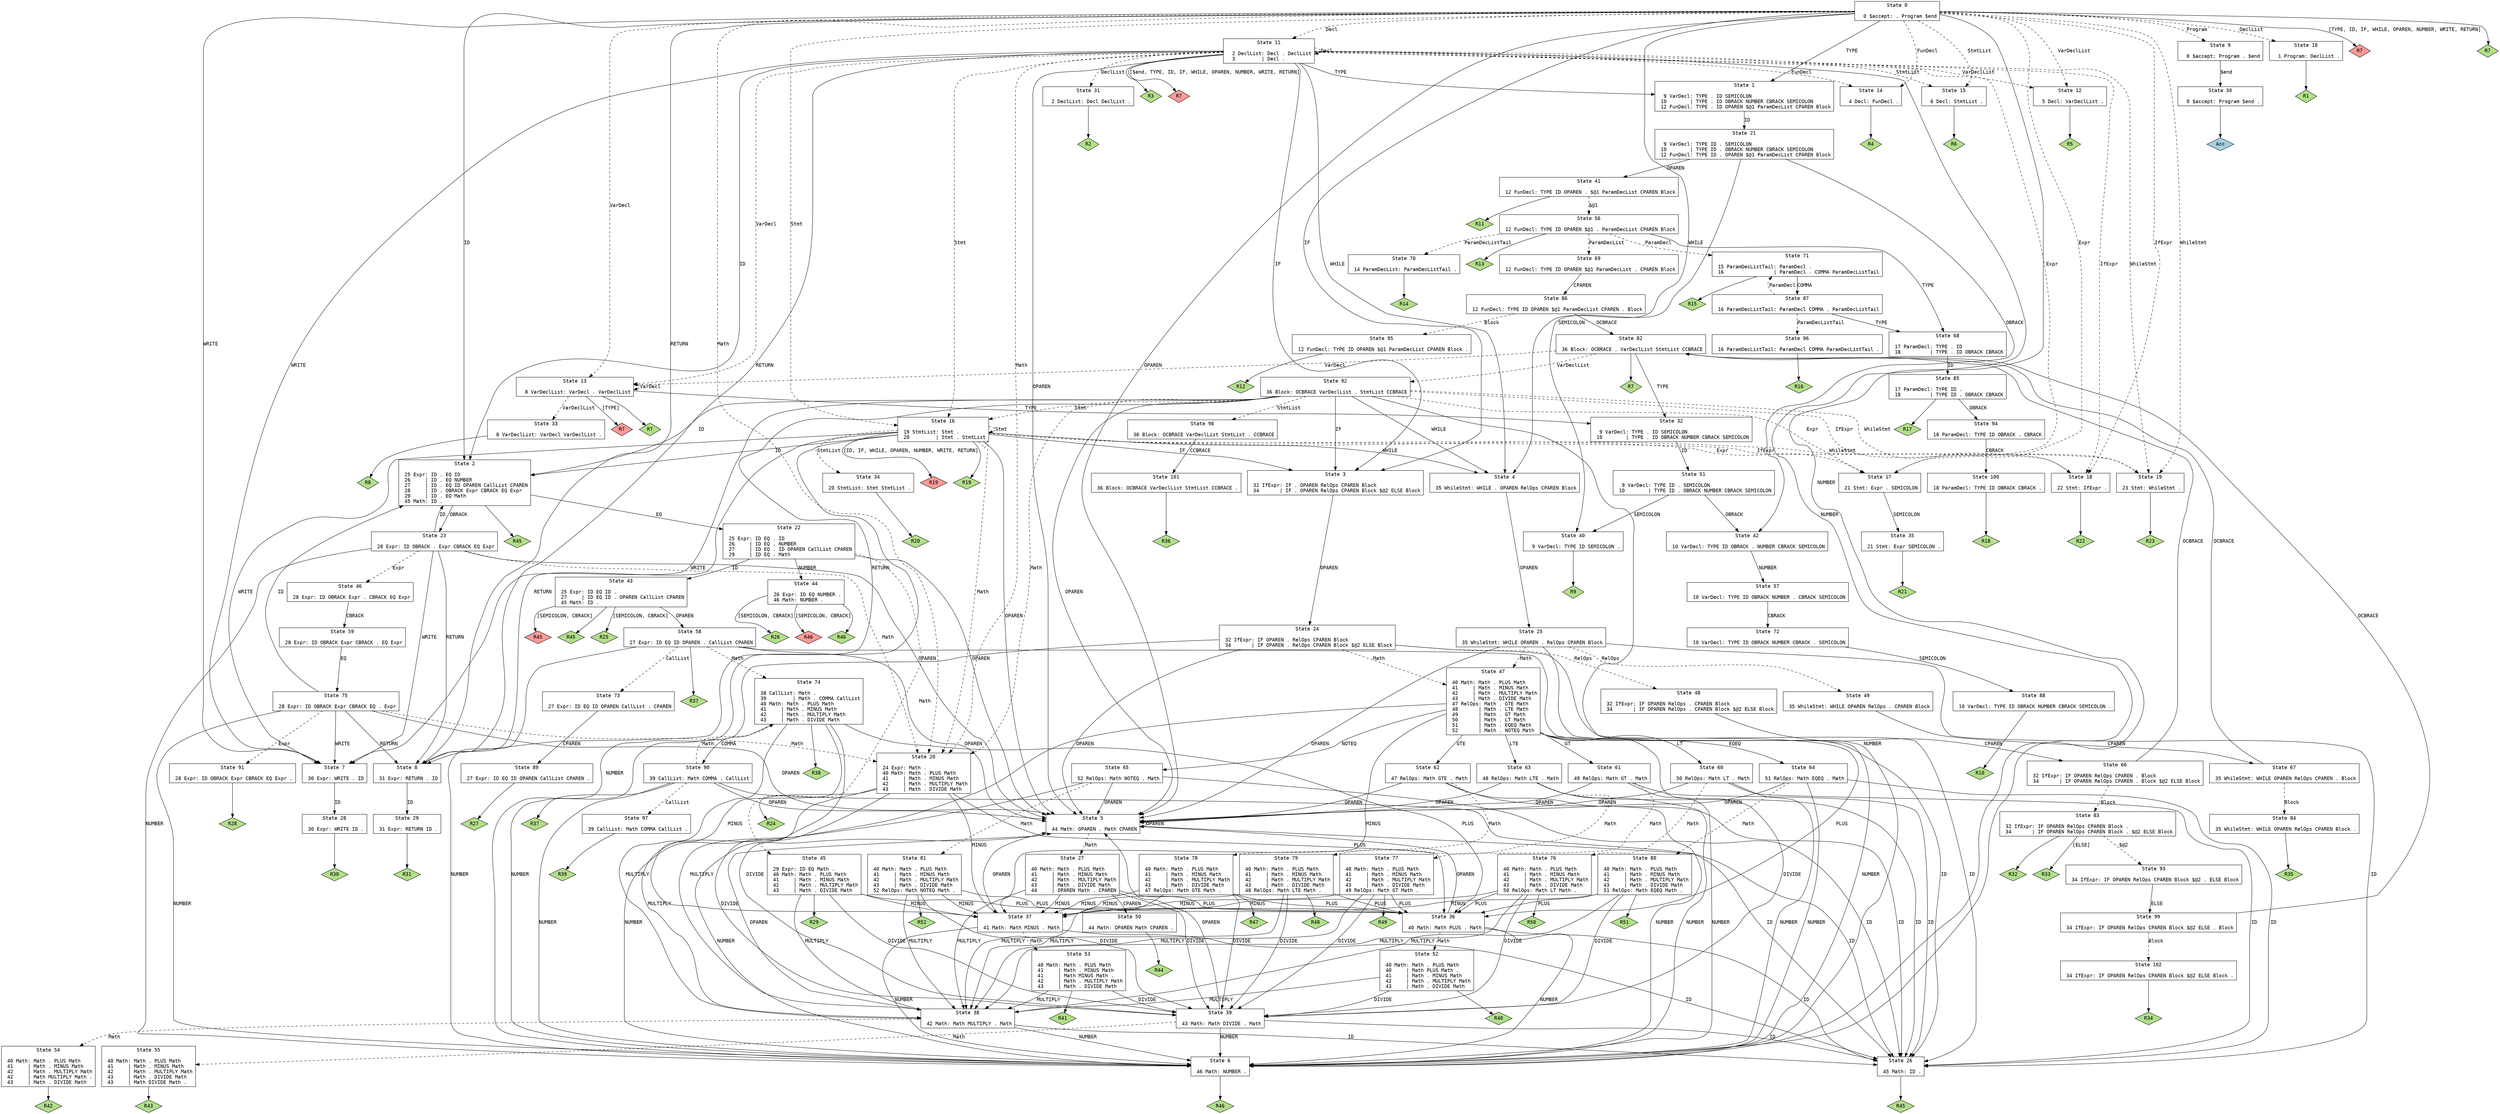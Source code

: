 // Generated by GNU Bison 3.5.1.
// Report bugs to <bug-bison@gnu.org>.
// Home page: <https://www.gnu.org/software/bison/>.

digraph "parser.y"
{
  node [fontname = courier, shape = box, colorscheme = paired6]
  edge [fontname = courier]

  0 [label="State 0\n\l  0 $accept: . Program $end\l"]
  0 -> 1 [style=solid label="TYPE"]
  0 -> 2 [style=solid label="ID"]
  0 -> 3 [style=solid label="IF"]
  0 -> 4 [style=solid label="WHILE"]
  0 -> 5 [style=solid label="OPAREN"]
  0 -> 6 [style=solid label="NUMBER"]
  0 -> 7 [style=solid label="WRITE"]
  0 -> 8 [style=solid label="RETURN"]
  0 -> 9 [style=dashed label="Program"]
  0 -> 10 [style=dashed label="DeclList"]
  0 -> 11 [style=dashed label="Decl"]
  0 -> 12 [style=dashed label="VarDeclList"]
  0 -> 13 [style=dashed label="VarDecl"]
  0 -> 14 [style=dashed label="FunDecl"]
  0 -> 15 [style=dashed label="StmtList"]
  0 -> 16 [style=dashed label="Stmt"]
  0 -> 17 [style=dashed label="Expr"]
  0 -> 18 [style=dashed label="IfExpr"]
  0 -> 19 [style=dashed label="WhileStmt"]
  0 -> 20 [style=dashed label="Math"]
  0 -> "0R7d" [label="[TYPE, ID, IF, WHILE, OPAREN, NUMBER, WRITE, RETURN]", style=solid]
 "0R7d" [label="R7", fillcolor=5, shape=diamond, style=filled]
  0 -> "0R7" [style=solid]
 "0R7" [label="R7", fillcolor=3, shape=diamond, style=filled]
  1 [label="State 1\n\l  9 VarDecl: TYPE . ID SEMICOLON\l 10        | TYPE . ID OBRACK NUMBER CBRACK SEMICOLON\l 12 FunDecl: TYPE . ID OPAREN $@1 ParamDecList CPAREN Block\l"]
  1 -> 21 [style=solid label="ID"]
  2 [label="State 2\n\l 25 Expr: ID . EQ ID\l 26     | ID . EQ NUMBER\l 27     | ID . EQ ID OPAREN CallList CPAREN\l 28     | ID . OBRACK Expr CBRACK EQ Expr\l 29     | ID . EQ Math\l 45 Math: ID .\l"]
  2 -> 22 [style=solid label="EQ"]
  2 -> 23 [style=solid label="OBRACK"]
  2 -> "2R45" [style=solid]
 "2R45" [label="R45", fillcolor=3, shape=diamond, style=filled]
  3 [label="State 3\n\l 32 IfExpr: IF . OPAREN RelOps CPAREN Block\l 34       | IF . OPAREN RelOps CPAREN Block $@2 ELSE Block\l"]
  3 -> 24 [style=solid label="OPAREN"]
  4 [label="State 4\n\l 35 WhileStmt: WHILE . OPAREN RelOps CPAREN Block\l"]
  4 -> 25 [style=solid label="OPAREN"]
  5 [label="State 5\n\l 44 Math: OPAREN . Math CPAREN\l"]
  5 -> 26 [style=solid label="ID"]
  5 -> 5 [style=solid label="OPAREN"]
  5 -> 6 [style=solid label="NUMBER"]
  5 -> 27 [style=dashed label="Math"]
  6 [label="State 6\n\l 46 Math: NUMBER .\l"]
  6 -> "6R46" [style=solid]
 "6R46" [label="R46", fillcolor=3, shape=diamond, style=filled]
  7 [label="State 7\n\l 30 Expr: WRITE . ID\l"]
  7 -> 28 [style=solid label="ID"]
  8 [label="State 8\n\l 31 Expr: RETURN . ID\l"]
  8 -> 29 [style=solid label="ID"]
  9 [label="State 9\n\l  0 $accept: Program . $end\l"]
  9 -> 30 [style=solid label="$end"]
  10 [label="State 10\n\l  1 Program: DeclList .\l"]
  10 -> "10R1" [style=solid]
 "10R1" [label="R1", fillcolor=3, shape=diamond, style=filled]
  11 [label="State 11\n\l  2 DeclList: Decl . DeclList\l  3         | Decl .\l"]
  11 -> 1 [style=solid label="TYPE"]
  11 -> 2 [style=solid label="ID"]
  11 -> 3 [style=solid label="IF"]
  11 -> 4 [style=solid label="WHILE"]
  11 -> 5 [style=solid label="OPAREN"]
  11 -> 6 [style=solid label="NUMBER"]
  11 -> 7 [style=solid label="WRITE"]
  11 -> 8 [style=solid label="RETURN"]
  11 -> 31 [style=dashed label="DeclList"]
  11 -> 11 [style=dashed label="Decl"]
  11 -> 12 [style=dashed label="VarDeclList"]
  11 -> 13 [style=dashed label="VarDecl"]
  11 -> 14 [style=dashed label="FunDecl"]
  11 -> 15 [style=dashed label="StmtList"]
  11 -> 16 [style=dashed label="Stmt"]
  11 -> 17 [style=dashed label="Expr"]
  11 -> 18 [style=dashed label="IfExpr"]
  11 -> 19 [style=dashed label="WhileStmt"]
  11 -> 20 [style=dashed label="Math"]
  11 -> "11R3" [style=solid]
 "11R3" [label="R3", fillcolor=3, shape=diamond, style=filled]
  11 -> "11R7d" [label="[$end, TYPE, ID, IF, WHILE, OPAREN, NUMBER, WRITE, RETURN]", style=solid]
 "11R7d" [label="R7", fillcolor=5, shape=diamond, style=filled]
  12 [label="State 12\n\l  5 Decl: VarDeclList .\l"]
  12 -> "12R5" [style=solid]
 "12R5" [label="R5", fillcolor=3, shape=diamond, style=filled]
  13 [label="State 13\n\l  8 VarDeclList: VarDecl . VarDeclList\l"]
  13 -> 32 [style=solid label="TYPE"]
  13 -> 33 [style=dashed label="VarDeclList"]
  13 -> 13 [style=dashed label="VarDecl"]
  13 -> "13R7d" [label="[TYPE]", style=solid]
 "13R7d" [label="R7", fillcolor=5, shape=diamond, style=filled]
  13 -> "13R7" [style=solid]
 "13R7" [label="R7", fillcolor=3, shape=diamond, style=filled]
  14 [label="State 14\n\l  4 Decl: FunDecl .\l"]
  14 -> "14R4" [style=solid]
 "14R4" [label="R4", fillcolor=3, shape=diamond, style=filled]
  15 [label="State 15\n\l  6 Decl: StmtList .\l"]
  15 -> "15R6" [style=solid]
 "15R6" [label="R6", fillcolor=3, shape=diamond, style=filled]
  16 [label="State 16\n\l 19 StmtList: Stmt .\l 20         | Stmt . StmtList\l"]
  16 -> 2 [style=solid label="ID"]
  16 -> 3 [style=solid label="IF"]
  16 -> 4 [style=solid label="WHILE"]
  16 -> 5 [style=solid label="OPAREN"]
  16 -> 6 [style=solid label="NUMBER"]
  16 -> 7 [style=solid label="WRITE"]
  16 -> 8 [style=solid label="RETURN"]
  16 -> 34 [style=dashed label="StmtList"]
  16 -> 16 [style=dashed label="Stmt"]
  16 -> 17 [style=dashed label="Expr"]
  16 -> 18 [style=dashed label="IfExpr"]
  16 -> 19 [style=dashed label="WhileStmt"]
  16 -> 20 [style=dashed label="Math"]
  16 -> "16R19d" [label="[ID, IF, WHILE, OPAREN, NUMBER, WRITE, RETURN]", style=solid]
 "16R19d" [label="R19", fillcolor=5, shape=diamond, style=filled]
  16 -> "16R19" [style=solid]
 "16R19" [label="R19", fillcolor=3, shape=diamond, style=filled]
  17 [label="State 17\n\l 21 Stmt: Expr . SEMICOLON\l"]
  17 -> 35 [style=solid label="SEMICOLON"]
  18 [label="State 18\n\l 22 Stmt: IfExpr .\l"]
  18 -> "18R22" [style=solid]
 "18R22" [label="R22", fillcolor=3, shape=diamond, style=filled]
  19 [label="State 19\n\l 23 Stmt: WhileStmt .\l"]
  19 -> "19R23" [style=solid]
 "19R23" [label="R23", fillcolor=3, shape=diamond, style=filled]
  20 [label="State 20\n\l 24 Expr: Math .\l 40 Math: Math . PLUS Math\l 41     | Math . MINUS Math\l 42     | Math . MULTIPLY Math\l 43     | Math . DIVIDE Math\l"]
  20 -> 36 [style=solid label="PLUS"]
  20 -> 37 [style=solid label="MINUS"]
  20 -> 38 [style=solid label="MULTIPLY"]
  20 -> 39 [style=solid label="DIVIDE"]
  20 -> "20R24" [style=solid]
 "20R24" [label="R24", fillcolor=3, shape=diamond, style=filled]
  21 [label="State 21\n\l  9 VarDecl: TYPE ID . SEMICOLON\l 10        | TYPE ID . OBRACK NUMBER CBRACK SEMICOLON\l 12 FunDecl: TYPE ID . OPAREN $@1 ParamDecList CPAREN Block\l"]
  21 -> 40 [style=solid label="SEMICOLON"]
  21 -> 41 [style=solid label="OPAREN"]
  21 -> 42 [style=solid label="OBRACK"]
  22 [label="State 22\n\l 25 Expr: ID EQ . ID\l 26     | ID EQ . NUMBER\l 27     | ID EQ . ID OPAREN CallList CPAREN\l 29     | ID EQ . Math\l"]
  22 -> 43 [style=solid label="ID"]
  22 -> 5 [style=solid label="OPAREN"]
  22 -> 44 [style=solid label="NUMBER"]
  22 -> 45 [style=dashed label="Math"]
  23 [label="State 23\n\l 28 Expr: ID OBRACK . Expr CBRACK EQ Expr\l"]
  23 -> 2 [style=solid label="ID"]
  23 -> 5 [style=solid label="OPAREN"]
  23 -> 6 [style=solid label="NUMBER"]
  23 -> 7 [style=solid label="WRITE"]
  23 -> 8 [style=solid label="RETURN"]
  23 -> 46 [style=dashed label="Expr"]
  23 -> 20 [style=dashed label="Math"]
  24 [label="State 24\n\l 32 IfExpr: IF OPAREN . RelOps CPAREN Block\l 34       | IF OPAREN . RelOps CPAREN Block $@2 ELSE Block\l"]
  24 -> 26 [style=solid label="ID"]
  24 -> 5 [style=solid label="OPAREN"]
  24 -> 6 [style=solid label="NUMBER"]
  24 -> 47 [style=dashed label="Math"]
  24 -> 48 [style=dashed label="RelOps"]
  25 [label="State 25\n\l 35 WhileStmt: WHILE OPAREN . RelOps CPAREN Block\l"]
  25 -> 26 [style=solid label="ID"]
  25 -> 5 [style=solid label="OPAREN"]
  25 -> 6 [style=solid label="NUMBER"]
  25 -> 47 [style=dashed label="Math"]
  25 -> 49 [style=dashed label="RelOps"]
  26 [label="State 26\n\l 45 Math: ID .\l"]
  26 -> "26R45" [style=solid]
 "26R45" [label="R45", fillcolor=3, shape=diamond, style=filled]
  27 [label="State 27\n\l 40 Math: Math . PLUS Math\l 41     | Math . MINUS Math\l 42     | Math . MULTIPLY Math\l 43     | Math . DIVIDE Math\l 44     | OPAREN Math . CPAREN\l"]
  27 -> 50 [style=solid label="CPAREN"]
  27 -> 36 [style=solid label="PLUS"]
  27 -> 37 [style=solid label="MINUS"]
  27 -> 38 [style=solid label="MULTIPLY"]
  27 -> 39 [style=solid label="DIVIDE"]
  28 [label="State 28\n\l 30 Expr: WRITE ID .\l"]
  28 -> "28R30" [style=solid]
 "28R30" [label="R30", fillcolor=3, shape=diamond, style=filled]
  29 [label="State 29\n\l 31 Expr: RETURN ID .\l"]
  29 -> "29R31" [style=solid]
 "29R31" [label="R31", fillcolor=3, shape=diamond, style=filled]
  30 [label="State 30\n\l  0 $accept: Program $end .\l"]
  30 -> "30R0" [style=solid]
 "30R0" [label="Acc", fillcolor=1, shape=diamond, style=filled]
  31 [label="State 31\n\l  2 DeclList: Decl DeclList .\l"]
  31 -> "31R2" [style=solid]
 "31R2" [label="R2", fillcolor=3, shape=diamond, style=filled]
  32 [label="State 32\n\l  9 VarDecl: TYPE . ID SEMICOLON\l 10        | TYPE . ID OBRACK NUMBER CBRACK SEMICOLON\l"]
  32 -> 51 [style=solid label="ID"]
  33 [label="State 33\n\l  8 VarDeclList: VarDecl VarDeclList .\l"]
  33 -> "33R8" [style=solid]
 "33R8" [label="R8", fillcolor=3, shape=diamond, style=filled]
  34 [label="State 34\n\l 20 StmtList: Stmt StmtList .\l"]
  34 -> "34R20" [style=solid]
 "34R20" [label="R20", fillcolor=3, shape=diamond, style=filled]
  35 [label="State 35\n\l 21 Stmt: Expr SEMICOLON .\l"]
  35 -> "35R21" [style=solid]
 "35R21" [label="R21", fillcolor=3, shape=diamond, style=filled]
  36 [label="State 36\n\l 40 Math: Math PLUS . Math\l"]
  36 -> 26 [style=solid label="ID"]
  36 -> 5 [style=solid label="OPAREN"]
  36 -> 6 [style=solid label="NUMBER"]
  36 -> 52 [style=dashed label="Math"]
  37 [label="State 37\n\l 41 Math: Math MINUS . Math\l"]
  37 -> 26 [style=solid label="ID"]
  37 -> 5 [style=solid label="OPAREN"]
  37 -> 6 [style=solid label="NUMBER"]
  37 -> 53 [style=dashed label="Math"]
  38 [label="State 38\n\l 42 Math: Math MULTIPLY . Math\l"]
  38 -> 26 [style=solid label="ID"]
  38 -> 5 [style=solid label="OPAREN"]
  38 -> 6 [style=solid label="NUMBER"]
  38 -> 54 [style=dashed label="Math"]
  39 [label="State 39\n\l 43 Math: Math DIVIDE . Math\l"]
  39 -> 26 [style=solid label="ID"]
  39 -> 5 [style=solid label="OPAREN"]
  39 -> 6 [style=solid label="NUMBER"]
  39 -> 55 [style=dashed label="Math"]
  40 [label="State 40\n\l  9 VarDecl: TYPE ID SEMICOLON .\l"]
  40 -> "40R9" [style=solid]
 "40R9" [label="R9", fillcolor=3, shape=diamond, style=filled]
  41 [label="State 41\n\l 12 FunDecl: TYPE ID OPAREN . $@1 ParamDecList CPAREN Block\l"]
  41 -> 56 [style=dashed label="$@1"]
  41 -> "41R11" [style=solid]
 "41R11" [label="R11", fillcolor=3, shape=diamond, style=filled]
  42 [label="State 42\n\l 10 VarDecl: TYPE ID OBRACK . NUMBER CBRACK SEMICOLON\l"]
  42 -> 57 [style=solid label="NUMBER"]
  43 [label="State 43\n\l 25 Expr: ID EQ ID .\l 27     | ID EQ ID . OPAREN CallList CPAREN\l 45 Math: ID .\l"]
  43 -> 58 [style=solid label="OPAREN"]
  43 -> "43R25" [label="[SEMICOLON, CBRACK]", style=solid]
 "43R25" [label="R25", fillcolor=3, shape=diamond, style=filled]
  43 -> "43R45d" [label="[SEMICOLON, CBRACK]", style=solid]
 "43R45d" [label="R45", fillcolor=5, shape=diamond, style=filled]
  43 -> "43R45" [style=solid]
 "43R45" [label="R45", fillcolor=3, shape=diamond, style=filled]
  44 [label="State 44\n\l 26 Expr: ID EQ NUMBER .\l 46 Math: NUMBER .\l"]
  44 -> "44R26" [label="[SEMICOLON, CBRACK]", style=solid]
 "44R26" [label="R26", fillcolor=3, shape=diamond, style=filled]
  44 -> "44R46d" [label="[SEMICOLON, CBRACK]", style=solid]
 "44R46d" [label="R46", fillcolor=5, shape=diamond, style=filled]
  44 -> "44R46" [style=solid]
 "44R46" [label="R46", fillcolor=3, shape=diamond, style=filled]
  45 [label="State 45\n\l 29 Expr: ID EQ Math .\l 40 Math: Math . PLUS Math\l 41     | Math . MINUS Math\l 42     | Math . MULTIPLY Math\l 43     | Math . DIVIDE Math\l"]
  45 -> 36 [style=solid label="PLUS"]
  45 -> 37 [style=solid label="MINUS"]
  45 -> 38 [style=solid label="MULTIPLY"]
  45 -> 39 [style=solid label="DIVIDE"]
  45 -> "45R29" [style=solid]
 "45R29" [label="R29", fillcolor=3, shape=diamond, style=filled]
  46 [label="State 46\n\l 28 Expr: ID OBRACK Expr . CBRACK EQ Expr\l"]
  46 -> 59 [style=solid label="CBRACK"]
  47 [label="State 47\n\l 40 Math: Math . PLUS Math\l 41     | Math . MINUS Math\l 42     | Math . MULTIPLY Math\l 43     | Math . DIVIDE Math\l 47 RelOps: Math . GTE Math\l 48       | Math . LTE Math\l 49       | Math . GT Math\l 50       | Math . LT Math\l 51       | Math . EQEQ Math\l 52       | Math . NOTEQ Math\l"]
  47 -> 36 [style=solid label="PLUS"]
  47 -> 37 [style=solid label="MINUS"]
  47 -> 38 [style=solid label="MULTIPLY"]
  47 -> 39 [style=solid label="DIVIDE"]
  47 -> 60 [style=solid label="LT"]
  47 -> 61 [style=solid label="GT"]
  47 -> 62 [style=solid label="GTE"]
  47 -> 63 [style=solid label="LTE"]
  47 -> 64 [style=solid label="EQEQ"]
  47 -> 65 [style=solid label="NOTEQ"]
  48 [label="State 48\n\l 32 IfExpr: IF OPAREN RelOps . CPAREN Block\l 34       | IF OPAREN RelOps . CPAREN Block $@2 ELSE Block\l"]
  48 -> 66 [style=solid label="CPAREN"]
  49 [label="State 49\n\l 35 WhileStmt: WHILE OPAREN RelOps . CPAREN Block\l"]
  49 -> 67 [style=solid label="CPAREN"]
  50 [label="State 50\n\l 44 Math: OPAREN Math CPAREN .\l"]
  50 -> "50R44" [style=solid]
 "50R44" [label="R44", fillcolor=3, shape=diamond, style=filled]
  51 [label="State 51\n\l  9 VarDecl: TYPE ID . SEMICOLON\l 10        | TYPE ID . OBRACK NUMBER CBRACK SEMICOLON\l"]
  51 -> 40 [style=solid label="SEMICOLON"]
  51 -> 42 [style=solid label="OBRACK"]
  52 [label="State 52\n\l 40 Math: Math . PLUS Math\l 40     | Math PLUS Math .\l 41     | Math . MINUS Math\l 42     | Math . MULTIPLY Math\l 43     | Math . DIVIDE Math\l"]
  52 -> 38 [style=solid label="MULTIPLY"]
  52 -> 39 [style=solid label="DIVIDE"]
  52 -> "52R40" [style=solid]
 "52R40" [label="R40", fillcolor=3, shape=diamond, style=filled]
  53 [label="State 53\n\l 40 Math: Math . PLUS Math\l 41     | Math . MINUS Math\l 41     | Math MINUS Math .\l 42     | Math . MULTIPLY Math\l 43     | Math . DIVIDE Math\l"]
  53 -> 38 [style=solid label="MULTIPLY"]
  53 -> 39 [style=solid label="DIVIDE"]
  53 -> "53R41" [style=solid]
 "53R41" [label="R41", fillcolor=3, shape=diamond, style=filled]
  54 [label="State 54\n\l 40 Math: Math . PLUS Math\l 41     | Math . MINUS Math\l 42     | Math . MULTIPLY Math\l 42     | Math MULTIPLY Math .\l 43     | Math . DIVIDE Math\l"]
  54 -> "54R42" [style=solid]
 "54R42" [label="R42", fillcolor=3, shape=diamond, style=filled]
  55 [label="State 55\n\l 40 Math: Math . PLUS Math\l 41     | Math . MINUS Math\l 42     | Math . MULTIPLY Math\l 43     | Math . DIVIDE Math\l 43     | Math DIVIDE Math .\l"]
  55 -> "55R43" [style=solid]
 "55R43" [label="R43", fillcolor=3, shape=diamond, style=filled]
  56 [label="State 56\n\l 12 FunDecl: TYPE ID OPAREN $@1 . ParamDecList CPAREN Block\l"]
  56 -> 68 [style=solid label="TYPE"]
  56 -> 69 [style=dashed label="ParamDecList"]
  56 -> 70 [style=dashed label="ParamDecListTail"]
  56 -> 71 [style=dashed label="ParamDecl"]
  56 -> "56R13" [style=solid]
 "56R13" [label="R13", fillcolor=3, shape=diamond, style=filled]
  57 [label="State 57\n\l 10 VarDecl: TYPE ID OBRACK NUMBER . CBRACK SEMICOLON\l"]
  57 -> 72 [style=solid label="CBRACK"]
  58 [label="State 58\n\l 27 Expr: ID EQ ID OPAREN . CallList CPAREN\l"]
  58 -> 26 [style=solid label="ID"]
  58 -> 5 [style=solid label="OPAREN"]
  58 -> 6 [style=solid label="NUMBER"]
  58 -> 73 [style=dashed label="CallList"]
  58 -> 74 [style=dashed label="Math"]
  58 -> "58R37" [style=solid]
 "58R37" [label="R37", fillcolor=3, shape=diamond, style=filled]
  59 [label="State 59\n\l 28 Expr: ID OBRACK Expr CBRACK . EQ Expr\l"]
  59 -> 75 [style=solid label="EQ"]
  60 [label="State 60\n\l 50 RelOps: Math LT . Math\l"]
  60 -> 26 [style=solid label="ID"]
  60 -> 5 [style=solid label="OPAREN"]
  60 -> 6 [style=solid label="NUMBER"]
  60 -> 76 [style=dashed label="Math"]
  61 [label="State 61\n\l 49 RelOps: Math GT . Math\l"]
  61 -> 26 [style=solid label="ID"]
  61 -> 5 [style=solid label="OPAREN"]
  61 -> 6 [style=solid label="NUMBER"]
  61 -> 77 [style=dashed label="Math"]
  62 [label="State 62\n\l 47 RelOps: Math GTE . Math\l"]
  62 -> 26 [style=solid label="ID"]
  62 -> 5 [style=solid label="OPAREN"]
  62 -> 6 [style=solid label="NUMBER"]
  62 -> 78 [style=dashed label="Math"]
  63 [label="State 63\n\l 48 RelOps: Math LTE . Math\l"]
  63 -> 26 [style=solid label="ID"]
  63 -> 5 [style=solid label="OPAREN"]
  63 -> 6 [style=solid label="NUMBER"]
  63 -> 79 [style=dashed label="Math"]
  64 [label="State 64\n\l 51 RelOps: Math EQEQ . Math\l"]
  64 -> 26 [style=solid label="ID"]
  64 -> 5 [style=solid label="OPAREN"]
  64 -> 6 [style=solid label="NUMBER"]
  64 -> 80 [style=dashed label="Math"]
  65 [label="State 65\n\l 52 RelOps: Math NOTEQ . Math\l"]
  65 -> 26 [style=solid label="ID"]
  65 -> 5 [style=solid label="OPAREN"]
  65 -> 6 [style=solid label="NUMBER"]
  65 -> 81 [style=dashed label="Math"]
  66 [label="State 66\n\l 32 IfExpr: IF OPAREN RelOps CPAREN . Block\l 34       | IF OPAREN RelOps CPAREN . Block $@2 ELSE Block\l"]
  66 -> 82 [style=solid label="OCBRACE"]
  66 -> 83 [style=dashed label="Block"]
  67 [label="State 67\n\l 35 WhileStmt: WHILE OPAREN RelOps CPAREN . Block\l"]
  67 -> 82 [style=solid label="OCBRACE"]
  67 -> 84 [style=dashed label="Block"]
  68 [label="State 68\n\l 17 ParamDecl: TYPE . ID\l 18          | TYPE . ID OBRACK CBRACK\l"]
  68 -> 85 [style=solid label="ID"]
  69 [label="State 69\n\l 12 FunDecl: TYPE ID OPAREN $@1 ParamDecList . CPAREN Block\l"]
  69 -> 86 [style=solid label="CPAREN"]
  70 [label="State 70\n\l 14 ParamDecList: ParamDecListTail .\l"]
  70 -> "70R14" [style=solid]
 "70R14" [label="R14", fillcolor=3, shape=diamond, style=filled]
  71 [label="State 71\n\l 15 ParamDecListTail: ParamDecl .\l 16                 | ParamDecl . COMMA ParamDecListTail\l"]
  71 -> 87 [style=solid label="COMMA"]
  71 -> "71R15" [style=solid]
 "71R15" [label="R15", fillcolor=3, shape=diamond, style=filled]
  72 [label="State 72\n\l 10 VarDecl: TYPE ID OBRACK NUMBER CBRACK . SEMICOLON\l"]
  72 -> 88 [style=solid label="SEMICOLON"]
  73 [label="State 73\n\l 27 Expr: ID EQ ID OPAREN CallList . CPAREN\l"]
  73 -> 89 [style=solid label="CPAREN"]
  74 [label="State 74\n\l 38 CallList: Math .\l 39         | Math . COMMA CallList\l 40 Math: Math . PLUS Math\l 41     | Math . MINUS Math\l 42     | Math . MULTIPLY Math\l 43     | Math . DIVIDE Math\l"]
  74 -> 90 [style=solid label="COMMA"]
  74 -> 36 [style=solid label="PLUS"]
  74 -> 37 [style=solid label="MINUS"]
  74 -> 38 [style=solid label="MULTIPLY"]
  74 -> 39 [style=solid label="DIVIDE"]
  74 -> "74R38" [style=solid]
 "74R38" [label="R38", fillcolor=3, shape=diamond, style=filled]
  75 [label="State 75\n\l 28 Expr: ID OBRACK Expr CBRACK EQ . Expr\l"]
  75 -> 2 [style=solid label="ID"]
  75 -> 5 [style=solid label="OPAREN"]
  75 -> 6 [style=solid label="NUMBER"]
  75 -> 7 [style=solid label="WRITE"]
  75 -> 8 [style=solid label="RETURN"]
  75 -> 91 [style=dashed label="Expr"]
  75 -> 20 [style=dashed label="Math"]
  76 [label="State 76\n\l 40 Math: Math . PLUS Math\l 41     | Math . MINUS Math\l 42     | Math . MULTIPLY Math\l 43     | Math . DIVIDE Math\l 50 RelOps: Math LT Math .\l"]
  76 -> 36 [style=solid label="PLUS"]
  76 -> 37 [style=solid label="MINUS"]
  76 -> 38 [style=solid label="MULTIPLY"]
  76 -> 39 [style=solid label="DIVIDE"]
  76 -> "76R50" [style=solid]
 "76R50" [label="R50", fillcolor=3, shape=diamond, style=filled]
  77 [label="State 77\n\l 40 Math: Math . PLUS Math\l 41     | Math . MINUS Math\l 42     | Math . MULTIPLY Math\l 43     | Math . DIVIDE Math\l 49 RelOps: Math GT Math .\l"]
  77 -> 36 [style=solid label="PLUS"]
  77 -> 37 [style=solid label="MINUS"]
  77 -> 38 [style=solid label="MULTIPLY"]
  77 -> 39 [style=solid label="DIVIDE"]
  77 -> "77R49" [style=solid]
 "77R49" [label="R49", fillcolor=3, shape=diamond, style=filled]
  78 [label="State 78\n\l 40 Math: Math . PLUS Math\l 41     | Math . MINUS Math\l 42     | Math . MULTIPLY Math\l 43     | Math . DIVIDE Math\l 47 RelOps: Math GTE Math .\l"]
  78 -> 36 [style=solid label="PLUS"]
  78 -> 37 [style=solid label="MINUS"]
  78 -> 38 [style=solid label="MULTIPLY"]
  78 -> 39 [style=solid label="DIVIDE"]
  78 -> "78R47" [style=solid]
 "78R47" [label="R47", fillcolor=3, shape=diamond, style=filled]
  79 [label="State 79\n\l 40 Math: Math . PLUS Math\l 41     | Math . MINUS Math\l 42     | Math . MULTIPLY Math\l 43     | Math . DIVIDE Math\l 48 RelOps: Math LTE Math .\l"]
  79 -> 36 [style=solid label="PLUS"]
  79 -> 37 [style=solid label="MINUS"]
  79 -> 38 [style=solid label="MULTIPLY"]
  79 -> 39 [style=solid label="DIVIDE"]
  79 -> "79R48" [style=solid]
 "79R48" [label="R48", fillcolor=3, shape=diamond, style=filled]
  80 [label="State 80\n\l 40 Math: Math . PLUS Math\l 41     | Math . MINUS Math\l 42     | Math . MULTIPLY Math\l 43     | Math . DIVIDE Math\l 51 RelOps: Math EQEQ Math .\l"]
  80 -> 36 [style=solid label="PLUS"]
  80 -> 37 [style=solid label="MINUS"]
  80 -> 38 [style=solid label="MULTIPLY"]
  80 -> 39 [style=solid label="DIVIDE"]
  80 -> "80R51" [style=solid]
 "80R51" [label="R51", fillcolor=3, shape=diamond, style=filled]
  81 [label="State 81\n\l 40 Math: Math . PLUS Math\l 41     | Math . MINUS Math\l 42     | Math . MULTIPLY Math\l 43     | Math . DIVIDE Math\l 52 RelOps: Math NOTEQ Math .\l"]
  81 -> 36 [style=solid label="PLUS"]
  81 -> 37 [style=solid label="MINUS"]
  81 -> 38 [style=solid label="MULTIPLY"]
  81 -> 39 [style=solid label="DIVIDE"]
  81 -> "81R52" [style=solid]
 "81R52" [label="R52", fillcolor=3, shape=diamond, style=filled]
  82 [label="State 82\n\l 36 Block: OCBRACE . VarDeclList StmtList CCBRACE\l"]
  82 -> 32 [style=solid label="TYPE"]
  82 -> 92 [style=dashed label="VarDeclList"]
  82 -> 13 [style=dashed label="VarDecl"]
  82 -> "82R7" [style=solid]
 "82R7" [label="R7", fillcolor=3, shape=diamond, style=filled]
  83 [label="State 83\n\l 32 IfExpr: IF OPAREN RelOps CPAREN Block .\l 34       | IF OPAREN RelOps CPAREN Block . $@2 ELSE Block\l"]
  83 -> 93 [style=dashed label="$@2"]
  83 -> "83R32" [style=solid]
 "83R32" [label="R32", fillcolor=3, shape=diamond, style=filled]
  83 -> "83R33" [label="[ELSE]", style=solid]
 "83R33" [label="R33", fillcolor=3, shape=diamond, style=filled]
  84 [label="State 84\n\l 35 WhileStmt: WHILE OPAREN RelOps CPAREN Block .\l"]
  84 -> "84R35" [style=solid]
 "84R35" [label="R35", fillcolor=3, shape=diamond, style=filled]
  85 [label="State 85\n\l 17 ParamDecl: TYPE ID .\l 18          | TYPE ID . OBRACK CBRACK\l"]
  85 -> 94 [style=solid label="OBRACK"]
  85 -> "85R17" [style=solid]
 "85R17" [label="R17", fillcolor=3, shape=diamond, style=filled]
  86 [label="State 86\n\l 12 FunDecl: TYPE ID OPAREN $@1 ParamDecList CPAREN . Block\l"]
  86 -> 82 [style=solid label="OCBRACE"]
  86 -> 95 [style=dashed label="Block"]
  87 [label="State 87\n\l 16 ParamDecListTail: ParamDecl COMMA . ParamDecListTail\l"]
  87 -> 68 [style=solid label="TYPE"]
  87 -> 96 [style=dashed label="ParamDecListTail"]
  87 -> 71 [style=dashed label="ParamDecl"]
  88 [label="State 88\n\l 10 VarDecl: TYPE ID OBRACK NUMBER CBRACK SEMICOLON .\l"]
  88 -> "88R10" [style=solid]
 "88R10" [label="R10", fillcolor=3, shape=diamond, style=filled]
  89 [label="State 89\n\l 27 Expr: ID EQ ID OPAREN CallList CPAREN .\l"]
  89 -> "89R27" [style=solid]
 "89R27" [label="R27", fillcolor=3, shape=diamond, style=filled]
  90 [label="State 90\n\l 39 CallList: Math COMMA . CallList\l"]
  90 -> 26 [style=solid label="ID"]
  90 -> 5 [style=solid label="OPAREN"]
  90 -> 6 [style=solid label="NUMBER"]
  90 -> 97 [style=dashed label="CallList"]
  90 -> 74 [style=dashed label="Math"]
  90 -> "90R37" [style=solid]
 "90R37" [label="R37", fillcolor=3, shape=diamond, style=filled]
  91 [label="State 91\n\l 28 Expr: ID OBRACK Expr CBRACK EQ Expr .\l"]
  91 -> "91R28" [style=solid]
 "91R28" [label="R28", fillcolor=3, shape=diamond, style=filled]
  92 [label="State 92\n\l 36 Block: OCBRACE VarDeclList . StmtList CCBRACE\l"]
  92 -> 2 [style=solid label="ID"]
  92 -> 3 [style=solid label="IF"]
  92 -> 4 [style=solid label="WHILE"]
  92 -> 5 [style=solid label="OPAREN"]
  92 -> 6 [style=solid label="NUMBER"]
  92 -> 7 [style=solid label="WRITE"]
  92 -> 8 [style=solid label="RETURN"]
  92 -> 98 [style=dashed label="StmtList"]
  92 -> 16 [style=dashed label="Stmt"]
  92 -> 17 [style=dashed label="Expr"]
  92 -> 18 [style=dashed label="IfExpr"]
  92 -> 19 [style=dashed label="WhileStmt"]
  92 -> 20 [style=dashed label="Math"]
  93 [label="State 93\n\l 34 IfExpr: IF OPAREN RelOps CPAREN Block $@2 . ELSE Block\l"]
  93 -> 99 [style=solid label="ELSE"]
  94 [label="State 94\n\l 18 ParamDecl: TYPE ID OBRACK . CBRACK\l"]
  94 -> 100 [style=solid label="CBRACK"]
  95 [label="State 95\n\l 12 FunDecl: TYPE ID OPAREN $@1 ParamDecList CPAREN Block .\l"]
  95 -> "95R12" [style=solid]
 "95R12" [label="R12", fillcolor=3, shape=diamond, style=filled]
  96 [label="State 96\n\l 16 ParamDecListTail: ParamDecl COMMA ParamDecListTail .\l"]
  96 -> "96R16" [style=solid]
 "96R16" [label="R16", fillcolor=3, shape=diamond, style=filled]
  97 [label="State 97\n\l 39 CallList: Math COMMA CallList .\l"]
  97 -> "97R39" [style=solid]
 "97R39" [label="R39", fillcolor=3, shape=diamond, style=filled]
  98 [label="State 98\n\l 36 Block: OCBRACE VarDeclList StmtList . CCBRACE\l"]
  98 -> 101 [style=solid label="CCBRACE"]
  99 [label="State 99\n\l 34 IfExpr: IF OPAREN RelOps CPAREN Block $@2 ELSE . Block\l"]
  99 -> 82 [style=solid label="OCBRACE"]
  99 -> 102 [style=dashed label="Block"]
  100 [label="State 100\n\l 18 ParamDecl: TYPE ID OBRACK CBRACK .\l"]
  100 -> "100R18" [style=solid]
 "100R18" [label="R18", fillcolor=3, shape=diamond, style=filled]
  101 [label="State 101\n\l 36 Block: OCBRACE VarDeclList StmtList CCBRACE .\l"]
  101 -> "101R36" [style=solid]
 "101R36" [label="R36", fillcolor=3, shape=diamond, style=filled]
  102 [label="State 102\n\l 34 IfExpr: IF OPAREN RelOps CPAREN Block $@2 ELSE Block .\l"]
  102 -> "102R34" [style=solid]
 "102R34" [label="R34", fillcolor=3, shape=diamond, style=filled]
}
